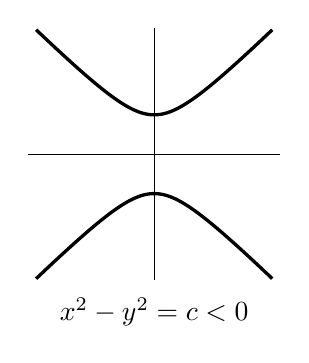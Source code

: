 \begin{tikzpicture}[scale=.5]
  \draw (-3.2,0)--(3.2,0);
  \draw (0,-3.2)--(0,3.2);

  \draw[very thick] plot[samples=100, domain=-3:3](\x, {((\x)^2 + 1)^(1/2)});
  \draw[very thick] plot[samples=100, domain=-3:3](\x, {-((\x)^2 + 1)^(1/2)});
  \draw (0,-3.4) node[below] {$x^2-y^2=c<0$};
  
%   \foreach \x in {0.5, 1}{
%                \draw[thin] (\x,-0.025)--(\x,0.025);
%                \draw[thin] (-.025,\x)--(0.025,\x);
% };
  % \draw (0,-.025) node[below] {$0$};
  % \draw (.5,-.025) node[below] {$\frac{1}{2}$};
  % \draw (1,-.025) node[below] {$1$};
  % \draw (-.025,.5) node[left] {$\frac{1}{2}$};
  % \draw (-.025,1) node[left] {$1$};
\end{tikzpicture}

